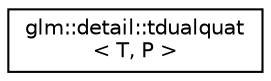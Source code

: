 digraph "Graphical Class Hierarchy"
{
  edge [fontname="Helvetica",fontsize="10",labelfontname="Helvetica",labelfontsize="10"];
  node [fontname="Helvetica",fontsize="10",shape=record];
  rankdir="LR";
  Node0 [label="glm::detail::tdualquat\l\< T, P \>",height=0.2,width=0.4,color="black", fillcolor="white", style="filled",URL="$structglm_1_1detail_1_1tdualquat.html"];
}
